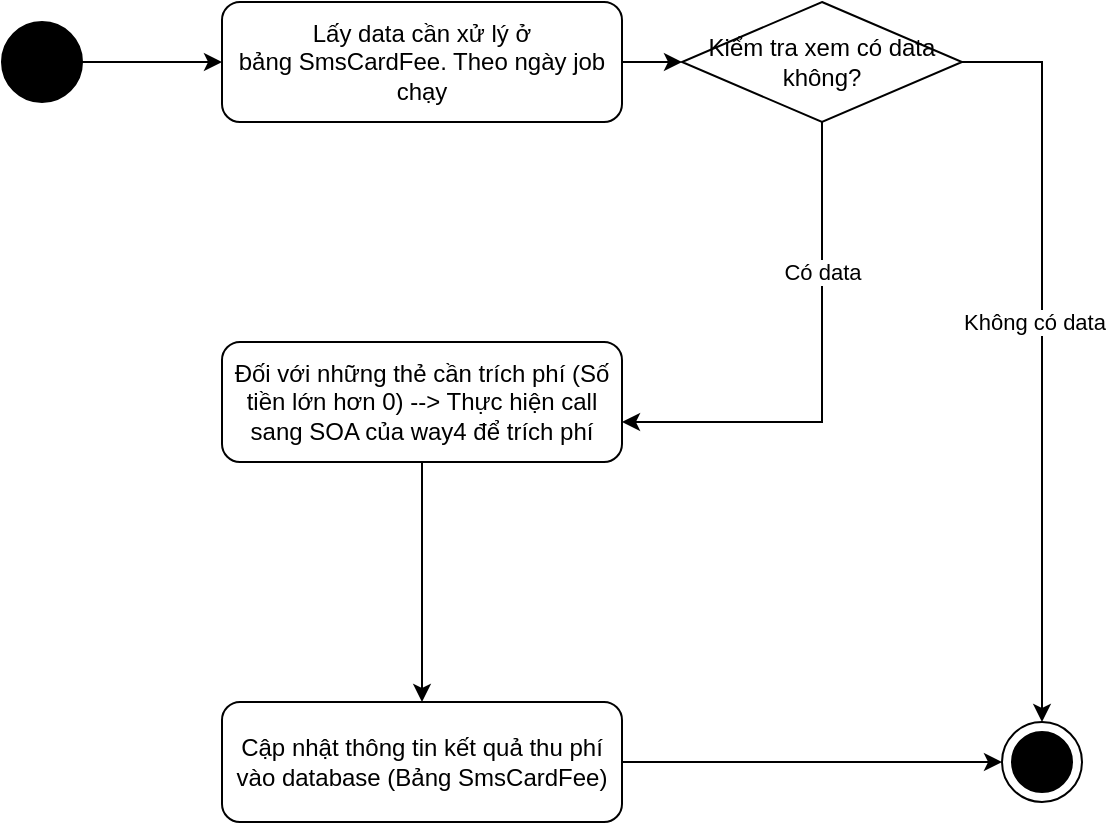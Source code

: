 <mxfile version="20.8.22" type="github"><diagram id="prtHgNgQTEPvFCAcTncT" name="Page-1"><mxGraphModel dx="820" dy="759" grid="1" gridSize="10" guides="1" tooltips="1" connect="1" arrows="1" fold="1" page="1" pageScale="1" pageWidth="827" pageHeight="1169" math="0" shadow="0"><root><mxCell id="0"/><mxCell id="1" parent="0"/><mxCell id="W0vwcR1TM-mznyV8Gwxy-1" value="" style="shape=mxgraph.sysml.actFinal;html=1;verticalLabelPosition=bottom;labelBackgroundColor=#ffffff;verticalAlign=top;" parent="1" vertex="1"><mxGeometry x="590" y="390" width="40" height="40" as="geometry"/></mxCell><mxCell id="W0vwcR1TM-mznyV8Gwxy-5" style="edgeStyle=orthogonalEdgeStyle;rounded=0;orthogonalLoop=1;jettySize=auto;html=1;" parent="1" source="W0vwcR1TM-mznyV8Gwxy-2" target="W0vwcR1TM-mznyV8Gwxy-3" edge="1"><mxGeometry relative="1" as="geometry"/></mxCell><mxCell id="W0vwcR1TM-mznyV8Gwxy-2" value="" style="shape=ellipse;html=1;fillColor=strokeColor;fontSize=18;fontColor=#ffffff;" parent="1" vertex="1"><mxGeometry x="90" y="40" width="40" height="40" as="geometry"/></mxCell><mxCell id="W0vwcR1TM-mznyV8Gwxy-6" style="edgeStyle=orthogonalEdgeStyle;rounded=0;orthogonalLoop=1;jettySize=auto;html=1;" parent="1" source="W0vwcR1TM-mznyV8Gwxy-3" target="W0vwcR1TM-mznyV8Gwxy-4" edge="1"><mxGeometry relative="1" as="geometry"/></mxCell><mxCell id="W0vwcR1TM-mznyV8Gwxy-3" value="Lấy data cần xử lý ở bảng&amp;nbsp;SmsCardFee. Theo ngày job chạy" style="rounded=1;whiteSpace=wrap;html=1;" parent="1" vertex="1"><mxGeometry x="200" y="30" width="200" height="60" as="geometry"/></mxCell><object label="" id="W0vwcR1TM-mznyV8Gwxy-7"><mxCell style="edgeStyle=orthogonalEdgeStyle;rounded=0;orthogonalLoop=1;jettySize=auto;html=1;" parent="1" source="W0vwcR1TM-mznyV8Gwxy-4" target="W0vwcR1TM-mznyV8Gwxy-1" edge="1"><mxGeometry relative="1" as="geometry"><Array as="points"><mxPoint x="610" y="60"/></Array></mxGeometry></mxCell></object><mxCell id="W0vwcR1TM-mznyV8Gwxy-8" value="Không có data" style="edgeLabel;html=1;align=center;verticalAlign=middle;resizable=0;points=[];" parent="W0vwcR1TM-mznyV8Gwxy-7" vertex="1" connectable="0"><mxGeometry x="-0.081" y="-4" relative="1" as="geometry"><mxPoint as="offset"/></mxGeometry></mxCell><mxCell id="W0vwcR1TM-mznyV8Gwxy-10" style="edgeStyle=orthogonalEdgeStyle;rounded=0;orthogonalLoop=1;jettySize=auto;html=1;" parent="1" source="W0vwcR1TM-mznyV8Gwxy-4" edge="1"><mxGeometry relative="1" as="geometry"><Array as="points"><mxPoint x="500" y="240"/></Array><mxPoint x="400" y="240" as="targetPoint"/></mxGeometry></mxCell><mxCell id="W0vwcR1TM-mznyV8Gwxy-11" value="Có data" style="edgeLabel;html=1;align=center;verticalAlign=middle;resizable=0;points=[];" parent="W0vwcR1TM-mznyV8Gwxy-10" vertex="1" connectable="0"><mxGeometry x="-0.4" relative="1" as="geometry"><mxPoint as="offset"/></mxGeometry></mxCell><mxCell id="W0vwcR1TM-mznyV8Gwxy-4" value="Kiểm tra xem có data không?" style="rhombus;whiteSpace=wrap;html=1;" parent="1" vertex="1"><mxGeometry x="430" y="30" width="140" height="60" as="geometry"/></mxCell><mxCell id="Qg5Tj1iFpDrFtSRhmTeM-4" style="edgeStyle=orthogonalEdgeStyle;rounded=0;orthogonalLoop=1;jettySize=auto;html=1;" parent="1" source="Qg5Tj1iFpDrFtSRhmTeM-1" target="Qg5Tj1iFpDrFtSRhmTeM-3" edge="1"><mxGeometry relative="1" as="geometry"/></mxCell><mxCell id="Qg5Tj1iFpDrFtSRhmTeM-1" value="Đối với những thẻ cần trích phí (Số tiền lớn hơn 0) --&amp;gt; Thực hiện call sang SOA của way4 để trích phí" style="rounded=1;whiteSpace=wrap;html=1;" parent="1" vertex="1"><mxGeometry x="200" y="200" width="200" height="60" as="geometry"/></mxCell><mxCell id="Qg5Tj1iFpDrFtSRhmTeM-5" style="edgeStyle=orthogonalEdgeStyle;rounded=0;orthogonalLoop=1;jettySize=auto;html=1;" parent="1" source="Qg5Tj1iFpDrFtSRhmTeM-3" target="W0vwcR1TM-mznyV8Gwxy-1" edge="1"><mxGeometry relative="1" as="geometry"/></mxCell><mxCell id="Qg5Tj1iFpDrFtSRhmTeM-3" value="Cập nhật thông tin kết quả thu phí vào database (Bảng&amp;nbsp;SmsCardFee)&lt;br&gt;" style="rounded=1;whiteSpace=wrap;html=1;" parent="1" vertex="1"><mxGeometry x="200" y="380" width="200" height="60" as="geometry"/></mxCell></root></mxGraphModel></diagram></mxfile>
